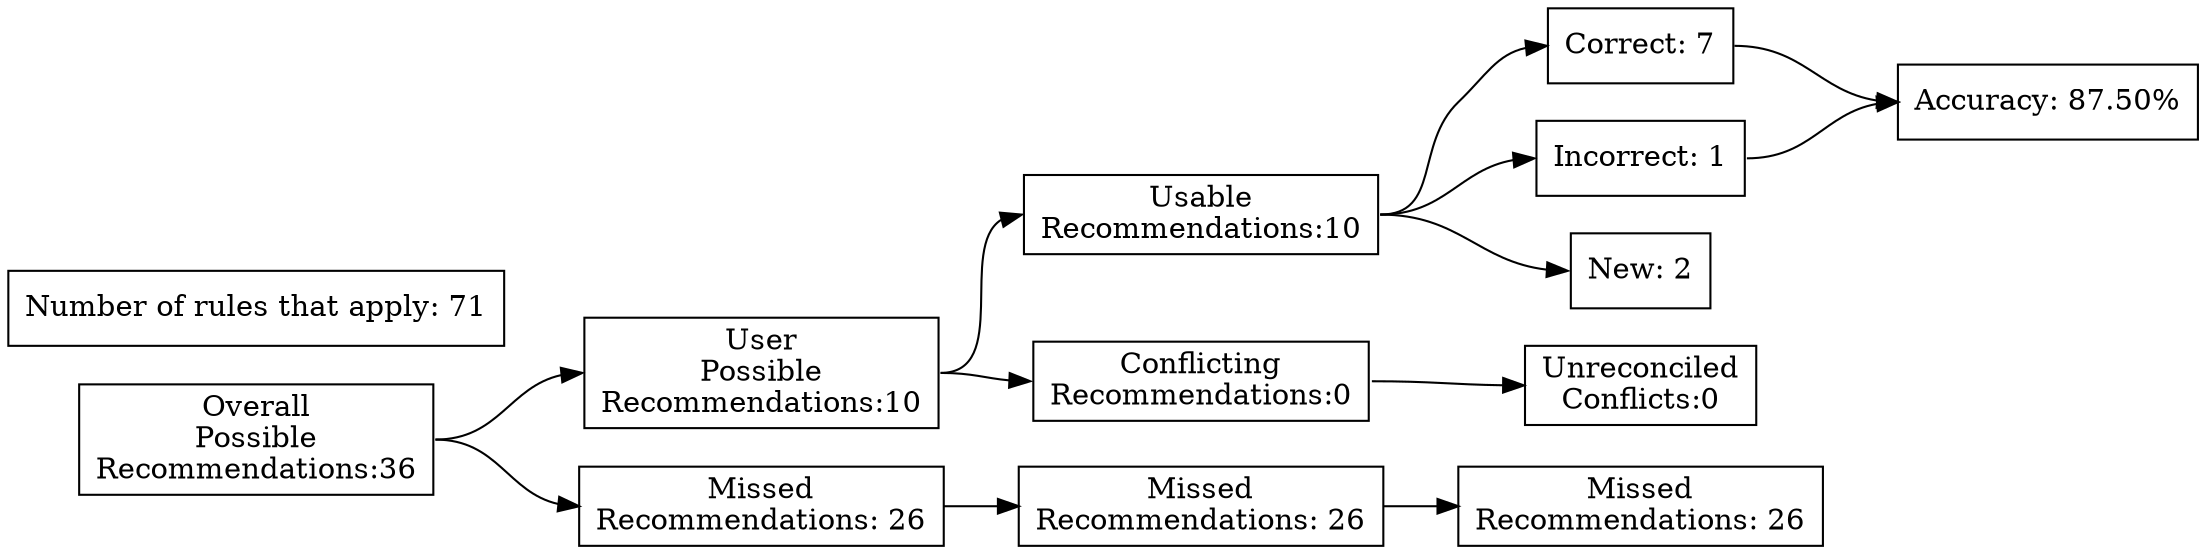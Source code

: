 digraph {
	graph [rankdir=LR]
	node [pos=r shape=box]
	edge [headport=w tailport=e]
		A [label="Overall
Possible
Recommendations:36"]
		B [label="User
Possible
Recommendations:10"]
		C [label="Missed
Recommendations: 26"]
		D [label="Usable
Recommendations:10"]
		E [label="Conflicting
Recommendations:0"]
		J [label="Missed
Recommendations: 26"]
		M [label="Unreconciled
Conflicts:0"]
		F [label="Correct: 7"]
		G [label="Incorrect: 1"]
		H [label="New: 2"]
		K [label="Missed
Recommendations: 26"]
		I [label="Accuracy: 87.50%"]
		l [label="Number of rules that apply: 71"]
			A -> B
			A -> C
			B -> D
			B -> E
			D -> F
			D -> G
			D -> H
			F -> I
			G -> I
			C -> J
			J -> K
			E -> M
}